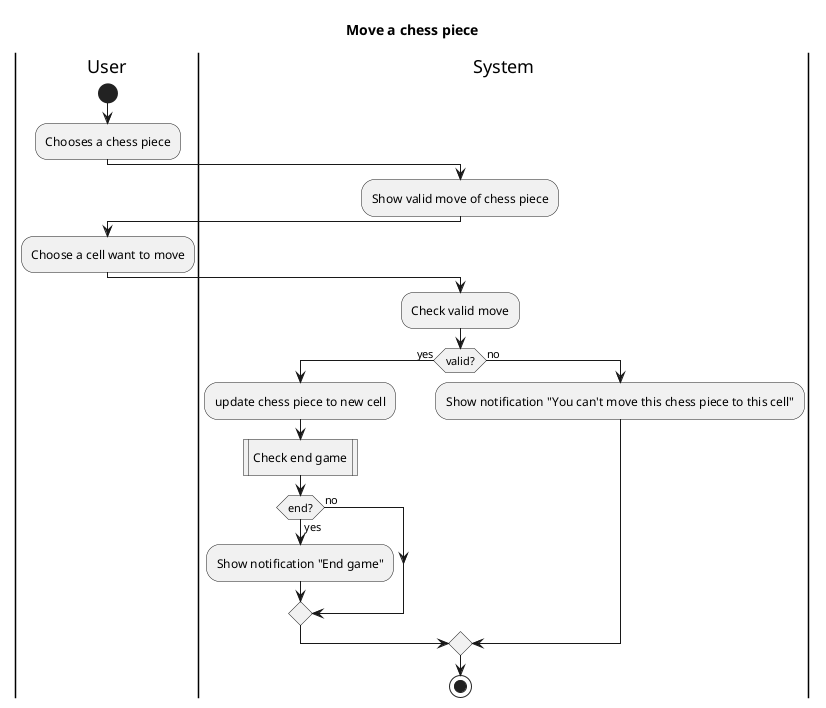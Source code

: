 @startuml "Activity diagram"
title "Move a chess piece"
|User|
start
:Chooses a chess piece;
|System|
:Show valid move of chess piece;

|User|
:Choose a cell want to move;

|System|
:Check valid move;
if (valid?) then (yes)
    :update chess piece to new cell;
    :Check end game|
    if (end?) then (yes)
        :Show notification "End game";
    else (no)
    endif
else (no)
    :Show notification "You can't move this chess piece to this cell";

endif

stop
@enduml
